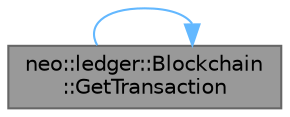 digraph "neo::ledger::Blockchain::GetTransaction"
{
 // LATEX_PDF_SIZE
  bgcolor="transparent";
  edge [fontname=Helvetica,fontsize=10,labelfontname=Helvetica,labelfontsize=10];
  node [fontname=Helvetica,fontsize=10,shape=box,height=0.2,width=0.4];
  rankdir="LR";
  Node1 [id="Node000001",label="neo::ledger::Blockchain\l::GetTransaction",height=0.2,width=0.4,color="gray40", fillcolor="grey60", style="filled", fontcolor="black",tooltip="Gets a transaction by hash."];
  Node1 -> Node1 [id="edge1_Node000001_Node000001",color="steelblue1",style="solid",tooltip=" "];
}
